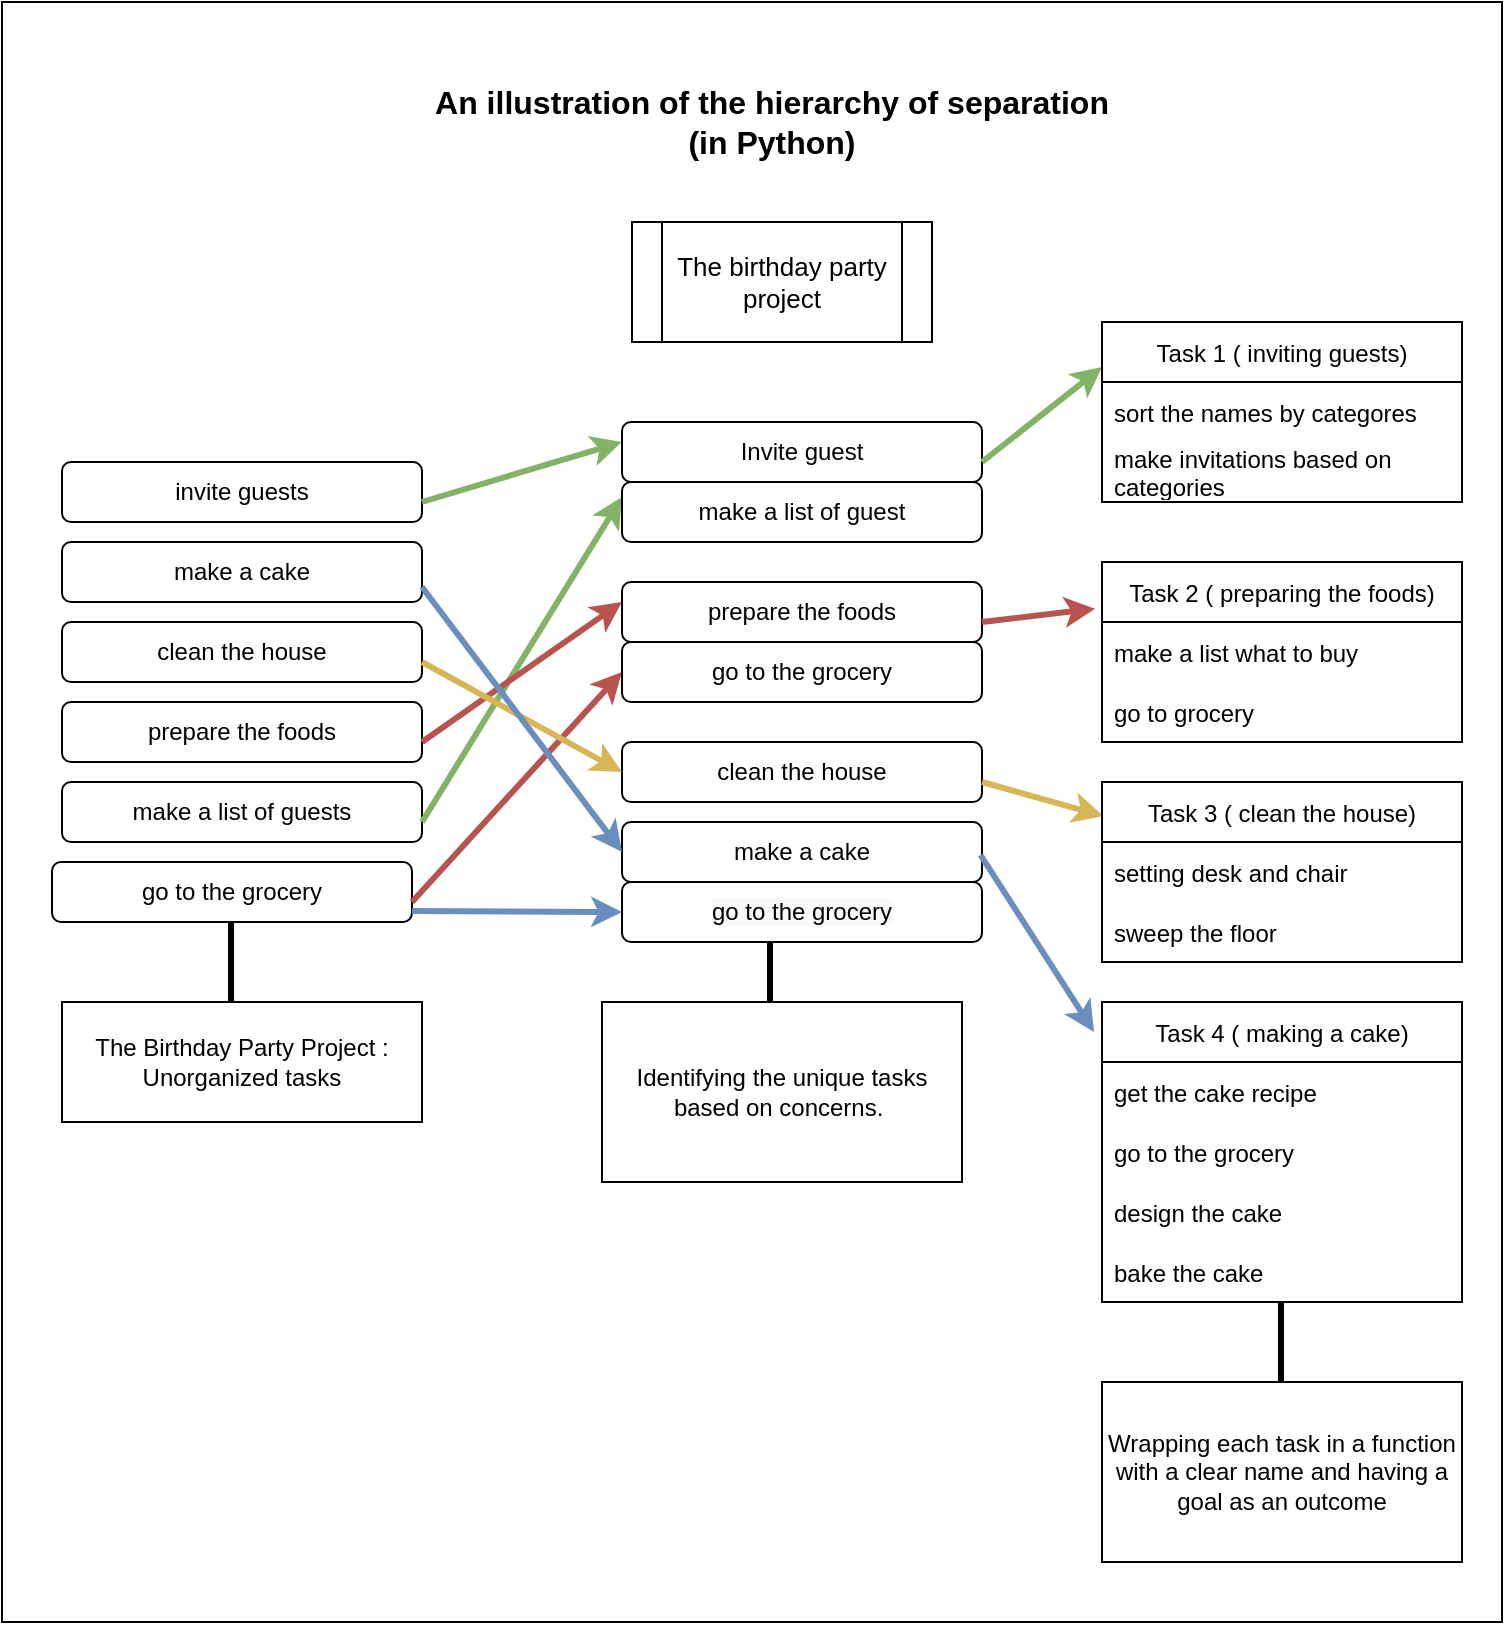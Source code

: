 <mxfile version="15.7.3" type="github">
  <diagram id="Z8oSRFcc_TdXN1HYZ3Sa" name="Page-1">
    <mxGraphModel dx="782" dy="371" grid="1" gridSize="10" guides="1" tooltips="1" connect="1" arrows="1" fold="1" page="1" pageScale="1" pageWidth="850" pageHeight="1100" math="0" shadow="0">
      <root>
        <mxCell id="0" />
        <mxCell id="1" parent="0" />
        <mxCell id="XaydzStIWkiV39wB9qNz-27" value="" style="rounded=0;whiteSpace=wrap;html=1;labelBackgroundColor=default;labelBorderColor=none;fontSize=16;fontColor=default;strokeColor=#000000;" vertex="1" parent="1">
          <mxGeometry x="40" y="90" width="750" height="810" as="geometry" />
        </mxCell>
        <mxCell id="XaydzStIWkiV39wB9qNz-24" value="" style="shape=process;whiteSpace=wrap;html=1;backgroundOutline=1;labelBackgroundColor=default;labelBorderColor=none;fontSize=13;fontColor=default;strokeColor=#FFFFFF;" vertex="1" parent="1">
          <mxGeometry x="340" y="200" width="120" height="60" as="geometry" />
        </mxCell>
        <mxCell id="YhBhr4THMw6StiY5WyYQ-9" value="invite guests" style="rounded=1;whiteSpace=wrap;html=1;" parent="1" vertex="1">
          <mxGeometry x="70" y="320" width="180" height="30" as="geometry" />
        </mxCell>
        <mxCell id="YhBhr4THMw6StiY5WyYQ-10" value="make a cake" style="rounded=1;whiteSpace=wrap;html=1;" parent="1" vertex="1">
          <mxGeometry x="70" y="360" width="180" height="30" as="geometry" />
        </mxCell>
        <mxCell id="YhBhr4THMw6StiY5WyYQ-12" value="clean the house" style="rounded=1;whiteSpace=wrap;html=1;" parent="1" vertex="1">
          <mxGeometry x="70" y="400" width="180" height="30" as="geometry" />
        </mxCell>
        <mxCell id="YhBhr4THMw6StiY5WyYQ-13" value="prepare the foods" style="rounded=1;whiteSpace=wrap;html=1;" parent="1" vertex="1">
          <mxGeometry x="70" y="440" width="180" height="30" as="geometry" />
        </mxCell>
        <mxCell id="YhBhr4THMw6StiY5WyYQ-14" value="make a list of guests" style="rounded=1;whiteSpace=wrap;html=1;" parent="1" vertex="1">
          <mxGeometry x="70" y="480" width="180" height="30" as="geometry" />
        </mxCell>
        <mxCell id="YhBhr4THMw6StiY5WyYQ-25" value="go to the grocery" style="rounded=1;whiteSpace=wrap;html=1;" parent="1" vertex="1">
          <mxGeometry x="65" y="520" width="180" height="30" as="geometry" />
        </mxCell>
        <mxCell id="YhBhr4THMw6StiY5WyYQ-51" value="" style="endArrow=classic;html=1;rounded=0;fillColor=#d5e8d4;strokeColor=#82b366;strokeWidth=3;" parent="1" edge="1">
          <mxGeometry width="50" height="50" relative="1" as="geometry">
            <mxPoint x="250" y="340" as="sourcePoint" />
            <mxPoint x="350" y="310" as="targetPoint" />
          </mxGeometry>
        </mxCell>
        <mxCell id="YhBhr4THMw6StiY5WyYQ-52" value="" style="endArrow=classic;html=1;rounded=0;entryX=0;entryY=0.25;entryDx=0;entryDy=0;fillColor=#647687;strokeColor=#82B366;strokeWidth=3;" parent="1" target="YhBhr4THMw6StiY5WyYQ-22" edge="1">
          <mxGeometry width="50" height="50" relative="1" as="geometry">
            <mxPoint x="250" y="500" as="sourcePoint" />
            <mxPoint x="340" y="330" as="targetPoint" />
          </mxGeometry>
        </mxCell>
        <mxCell id="YhBhr4THMw6StiY5WyYQ-54" value="" style="endArrow=classic;html=1;rounded=0;fillColor=#f8cecc;strokeColor=#b85450;strokeWidth=3;" parent="1" edge="1">
          <mxGeometry width="50" height="50" relative="1" as="geometry">
            <mxPoint x="250" y="460" as="sourcePoint" />
            <mxPoint x="350" y="390" as="targetPoint" />
          </mxGeometry>
        </mxCell>
        <mxCell id="YhBhr4THMw6StiY5WyYQ-55" value="" style="endArrow=classic;html=1;rounded=0;entryX=0;entryY=0.5;entryDx=0;entryDy=0;fillColor=#e1d5e7;strokeColor=#B85450;strokeWidth=3;" parent="1" target="YhBhr4THMw6StiY5WyYQ-15" edge="1">
          <mxGeometry width="50" height="50" relative="1" as="geometry">
            <mxPoint x="245" y="540" as="sourcePoint" />
            <mxPoint x="345" y="510" as="targetPoint" />
          </mxGeometry>
        </mxCell>
        <mxCell id="YhBhr4THMw6StiY5WyYQ-15" value="&lt;span&gt;go to the grocery&lt;/span&gt;" style="rounded=1;whiteSpace=wrap;html=1;" parent="1" vertex="1">
          <mxGeometry x="350" y="410" width="180" height="30" as="geometry" />
        </mxCell>
        <mxCell id="YhBhr4THMw6StiY5WyYQ-21" value="Invite guest" style="rounded=1;whiteSpace=wrap;html=1;" parent="1" vertex="1">
          <mxGeometry x="350" y="300" width="180" height="30" as="geometry" />
        </mxCell>
        <mxCell id="YhBhr4THMw6StiY5WyYQ-22" value="make a list of guest" style="rounded=1;whiteSpace=wrap;html=1;" parent="1" vertex="1">
          <mxGeometry x="350" y="330" width="180" height="30" as="geometry" />
        </mxCell>
        <mxCell id="YhBhr4THMw6StiY5WyYQ-23" value="prepare the foods" style="rounded=1;whiteSpace=wrap;html=1;" parent="1" vertex="1">
          <mxGeometry x="350" y="380" width="180" height="30" as="geometry" />
        </mxCell>
        <mxCell id="YhBhr4THMw6StiY5WyYQ-26" value="clean the house" style="rounded=1;whiteSpace=wrap;html=1;" parent="1" vertex="1">
          <mxGeometry x="350" y="460" width="180" height="30" as="geometry" />
        </mxCell>
        <mxCell id="YhBhr4THMw6StiY5WyYQ-28" value="make a cake" style="rounded=1;whiteSpace=wrap;html=1;" parent="1" vertex="1">
          <mxGeometry x="350" y="500" width="180" height="30" as="geometry" />
        </mxCell>
        <mxCell id="YhBhr4THMw6StiY5WyYQ-29" value="&#xa;&#xa;&lt;span style=&quot;color: rgb(0, 0, 0); font-family: helvetica; font-size: 12px; font-style: normal; font-weight: 400; letter-spacing: normal; text-align: center; text-indent: 0px; text-transform: none; word-spacing: 0px; background-color: rgb(248, 249, 250); display: inline; float: none;&quot;&gt;go to the grocery&lt;/span&gt;&#xa;&#xa;" style="rounded=1;whiteSpace=wrap;html=1;" parent="1" vertex="1">
          <mxGeometry x="350" y="530" width="180" height="30" as="geometry" />
        </mxCell>
        <mxCell id="YhBhr4THMw6StiY5WyYQ-57" value="" style="endArrow=classic;html=1;rounded=0;entryX=0;entryY=0.5;entryDx=0;entryDy=0;fillColor=#fff2cc;strokeColor=#d6b656;strokeWidth=3;" parent="1" target="YhBhr4THMw6StiY5WyYQ-26" edge="1">
          <mxGeometry width="50" height="50" relative="1" as="geometry">
            <mxPoint x="250" y="420" as="sourcePoint" />
            <mxPoint x="350" y="390" as="targetPoint" />
          </mxGeometry>
        </mxCell>
        <mxCell id="YhBhr4THMw6StiY5WyYQ-60" value="" style="endArrow=classic;html=1;rounded=0;exitX=1;exitY=0.75;exitDx=0;exitDy=0;fillColor=#dae8fc;strokeColor=#6c8ebf;strokeWidth=3;" parent="1" source="YhBhr4THMw6StiY5WyYQ-10" edge="1">
          <mxGeometry width="50" height="50" relative="1" as="geometry">
            <mxPoint x="245" y="375" as="sourcePoint" />
            <mxPoint x="350" y="515" as="targetPoint" />
          </mxGeometry>
        </mxCell>
        <mxCell id="YhBhr4THMw6StiY5WyYQ-62" value="" style="endArrow=classic;html=1;rounded=0;entryX=0;entryY=0.5;entryDx=0;entryDy=0;fillColor=#76608a;strokeColor=#6C8EBF;strokeWidth=3;" parent="1" target="YhBhr4THMw6StiY5WyYQ-29" edge="1">
          <mxGeometry width="50" height="50" relative="1" as="geometry">
            <mxPoint x="245" y="544.5" as="sourcePoint" />
            <mxPoint x="315" y="544.5" as="targetPoint" />
          </mxGeometry>
        </mxCell>
        <mxCell id="YhBhr4THMw6StiY5WyYQ-63" value="" style="endArrow=classic;html=1;rounded=0;entryX=0;entryY=0.25;entryDx=0;entryDy=0;strokeColor=#82B366;strokeWidth=3;" parent="1" target="YhBhr4THMw6StiY5WyYQ-31" edge="1">
          <mxGeometry width="50" height="50" relative="1" as="geometry">
            <mxPoint x="530" y="320" as="sourcePoint" />
            <mxPoint x="580" y="270" as="targetPoint" />
          </mxGeometry>
        </mxCell>
        <mxCell id="YhBhr4THMw6StiY5WyYQ-65" value="" style="endArrow=classic;html=1;rounded=0;entryX=-0.019;entryY=-0.222;entryDx=0;entryDy=0;entryPerimeter=0;strokeColor=#B85450;strokeWidth=3;" parent="1" edge="1" target="YhBhr4THMw6StiY5WyYQ-39">
          <mxGeometry width="50" height="50" relative="1" as="geometry">
            <mxPoint x="530" y="400" as="sourcePoint" />
            <mxPoint x="590" y="350" as="targetPoint" />
          </mxGeometry>
        </mxCell>
        <mxCell id="YhBhr4THMw6StiY5WyYQ-66" value="" style="endArrow=classic;html=1;rounded=0;entryX=0.004;entryY=0.189;entryDx=0;entryDy=0;entryPerimeter=0;strokeColor=#D6B656;strokeWidth=3;" parent="1" target="YhBhr4THMw6StiY5WyYQ-42" edge="1">
          <mxGeometry width="50" height="50" relative="1" as="geometry">
            <mxPoint x="530" y="480" as="sourcePoint" />
            <mxPoint x="580" y="430" as="targetPoint" />
          </mxGeometry>
        </mxCell>
        <mxCell id="YhBhr4THMw6StiY5WyYQ-68" value="" style="endArrow=classic;html=1;rounded=0;entryX=-0.022;entryY=0.1;entryDx=0;entryDy=0;entryPerimeter=0;strokeColor=#6C8EBF;strokeWidth=3;" parent="1" target="YhBhr4THMw6StiY5WyYQ-46" edge="1">
          <mxGeometry width="50" height="50" relative="1" as="geometry">
            <mxPoint x="529.28" y="516.5" as="sourcePoint" />
            <mxPoint x="590" y="533.51" as="targetPoint" />
          </mxGeometry>
        </mxCell>
        <mxCell id="YhBhr4THMw6StiY5WyYQ-69" value="" style="shape=image;html=1;verticalAlign=top;verticalLabelPosition=bottom;labelBackgroundColor=#ffffff;imageAspect=0;aspect=fixed;image=https://cdn2.iconfinder.com/data/icons/new-year-s-hand-drawn-basic/64/cake-128.png" parent="1" vertex="1">
          <mxGeometry x="120" y="230" width="70" height="70" as="geometry" />
        </mxCell>
        <mxCell id="XaydzStIWkiV39wB9qNz-3" value="Identifying the unique tasks based on concerns.&amp;nbsp;" style="rounded=0;whiteSpace=wrap;html=1;" vertex="1" parent="1">
          <mxGeometry x="340" y="590" width="180" height="90" as="geometry" />
        </mxCell>
        <mxCell id="XaydzStIWkiV39wB9qNz-8" value="The Birthday Party Project :&lt;br&gt;Unorganized tasks" style="rounded=0;whiteSpace=wrap;html=1;" vertex="1" parent="1">
          <mxGeometry x="70" y="590" width="180" height="60" as="geometry" />
        </mxCell>
        <mxCell id="XaydzStIWkiV39wB9qNz-10" value="Wrapping each task in a function with a clear name and having a goal as an outcome" style="rounded=0;whiteSpace=wrap;html=1;" vertex="1" parent="1">
          <mxGeometry x="590" y="780" width="180" height="90" as="geometry" />
        </mxCell>
        <mxCell id="XaydzStIWkiV39wB9qNz-17" value="An illustration of the hierarchy of separation &lt;br&gt;(in Python)" style="rounded=0;fontSize=16;fontStyle=1;fontColor=default;labelBorderColor=none;labelBackgroundColor=default;whiteSpace=wrap;html=1;strokeColor=#FFFFFF;" vertex="1" parent="1">
          <mxGeometry x="215" y="120" width="420" height="60" as="geometry" />
        </mxCell>
        <mxCell id="YhBhr4THMw6StiY5WyYQ-31" value="Task 1 ( inviting guests)" style="swimlane;fontStyle=0;childLayout=stackLayout;horizontal=1;startSize=30;horizontalStack=0;resizeParent=1;resizeParentMax=0;resizeLast=0;collapsible=1;marginBottom=0;" parent="1" vertex="1">
          <mxGeometry x="590" y="250" width="180" height="90" as="geometry" />
        </mxCell>
        <mxCell id="YhBhr4THMw6StiY5WyYQ-34" value="sort the names by categores" style="text;strokeColor=none;fillColor=none;align=left;verticalAlign=middle;spacingLeft=4;spacingRight=4;overflow=hidden;points=[[0,0.5],[1,0.5]];portConstraint=eastwest;rotatable=0;" parent="YhBhr4THMw6StiY5WyYQ-31" vertex="1">
          <mxGeometry y="30" width="180" height="30" as="geometry" />
        </mxCell>
        <mxCell id="YhBhr4THMw6StiY5WyYQ-37" value="make invitations based on &#xa;categories" style="text;strokeColor=none;fillColor=none;align=left;verticalAlign=middle;spacingLeft=4;spacingRight=4;overflow=hidden;points=[[0,0.5],[1,0.5]];portConstraint=eastwest;rotatable=0;" parent="YhBhr4THMw6StiY5WyYQ-31" vertex="1">
          <mxGeometry y="60" width="180" height="30" as="geometry" />
        </mxCell>
        <mxCell id="YhBhr4THMw6StiY5WyYQ-42" value="Task 3 ( clean the house)" style="swimlane;fontStyle=0;childLayout=stackLayout;horizontal=1;startSize=30;horizontalStack=0;resizeParent=1;resizeParentMax=0;resizeLast=0;collapsible=1;marginBottom=0;" parent="1" vertex="1">
          <mxGeometry x="590" y="480" width="180" height="90" as="geometry" />
        </mxCell>
        <mxCell id="YhBhr4THMw6StiY5WyYQ-44" value="setting desk and chair" style="text;strokeColor=none;fillColor=none;align=left;verticalAlign=middle;spacingLeft=4;spacingRight=4;overflow=hidden;points=[[0,0.5],[1,0.5]];portConstraint=eastwest;rotatable=0;" parent="YhBhr4THMw6StiY5WyYQ-42" vertex="1">
          <mxGeometry y="30" width="180" height="30" as="geometry" />
        </mxCell>
        <mxCell id="YhBhr4THMw6StiY5WyYQ-43" value="sweep the floor" style="text;strokeColor=none;fillColor=none;align=left;verticalAlign=middle;spacingLeft=4;spacingRight=4;overflow=hidden;points=[[0,0.5],[1,0.5]];portConstraint=eastwest;rotatable=0;" parent="YhBhr4THMw6StiY5WyYQ-42" vertex="1">
          <mxGeometry y="60" width="180" height="30" as="geometry" />
        </mxCell>
        <mxCell id="YhBhr4THMw6StiY5WyYQ-46" value="Task 4 ( making a cake)" style="swimlane;fontStyle=0;childLayout=stackLayout;horizontal=1;startSize=30;horizontalStack=0;resizeParent=1;resizeParentMax=0;resizeLast=0;collapsible=1;marginBottom=0;" parent="1" vertex="1">
          <mxGeometry x="590" y="590" width="180" height="150" as="geometry" />
        </mxCell>
        <mxCell id="YhBhr4THMw6StiY5WyYQ-47" value="get the cake recipe" style="text;strokeColor=none;fillColor=none;align=left;verticalAlign=middle;spacingLeft=4;spacingRight=4;overflow=hidden;points=[[0,0.5],[1,0.5]];portConstraint=eastwest;rotatable=0;" parent="YhBhr4THMw6StiY5WyYQ-46" vertex="1">
          <mxGeometry y="30" width="180" height="30" as="geometry" />
        </mxCell>
        <mxCell id="YhBhr4THMw6StiY5WyYQ-48" value="go to the grocery" style="text;strokeColor=none;fillColor=none;align=left;verticalAlign=middle;spacingLeft=4;spacingRight=4;overflow=hidden;points=[[0,0.5],[1,0.5]];portConstraint=eastwest;rotatable=0;" parent="YhBhr4THMw6StiY5WyYQ-46" vertex="1">
          <mxGeometry y="60" width="180" height="30" as="geometry" />
        </mxCell>
        <mxCell id="YhBhr4THMw6StiY5WyYQ-49" value="design the cake" style="text;strokeColor=none;fillColor=none;align=left;verticalAlign=middle;spacingLeft=4;spacingRight=4;overflow=hidden;points=[[0,0.5],[1,0.5]];portConstraint=eastwest;rotatable=0;" parent="YhBhr4THMw6StiY5WyYQ-46" vertex="1">
          <mxGeometry y="90" width="180" height="30" as="geometry" />
        </mxCell>
        <mxCell id="YhBhr4THMw6StiY5WyYQ-50" value="bake the cake" style="text;strokeColor=none;fillColor=none;align=left;verticalAlign=middle;spacingLeft=4;spacingRight=4;overflow=hidden;points=[[0,0.5],[1,0.5]];portConstraint=eastwest;rotatable=0;" parent="YhBhr4THMw6StiY5WyYQ-46" vertex="1">
          <mxGeometry y="120" width="180" height="30" as="geometry" />
        </mxCell>
        <mxCell id="YhBhr4THMw6StiY5WyYQ-38" value="Task 2 ( preparing the foods)" style="swimlane;fontStyle=0;childLayout=stackLayout;horizontal=1;startSize=30;horizontalStack=0;resizeParent=1;resizeParentMax=0;resizeLast=0;collapsible=1;marginBottom=0;" parent="1" vertex="1">
          <mxGeometry x="590" y="370" width="180" height="90" as="geometry" />
        </mxCell>
        <mxCell id="YhBhr4THMw6StiY5WyYQ-39" value="make a list what to buy" style="text;strokeColor=none;fillColor=none;align=left;verticalAlign=middle;spacingLeft=4;spacingRight=4;overflow=hidden;points=[[0,0.5],[1,0.5]];portConstraint=eastwest;rotatable=0;" parent="YhBhr4THMw6StiY5WyYQ-38" vertex="1">
          <mxGeometry y="30" width="180" height="30" as="geometry" />
        </mxCell>
        <mxCell id="YhBhr4THMw6StiY5WyYQ-40" value="go to grocery" style="text;strokeColor=none;fillColor=none;align=left;verticalAlign=middle;spacingLeft=4;spacingRight=4;overflow=hidden;points=[[0,0.5],[1,0.5]];portConstraint=eastwest;rotatable=0;" parent="YhBhr4THMw6StiY5WyYQ-38" vertex="1">
          <mxGeometry y="60" width="180" height="30" as="geometry" />
        </mxCell>
        <mxCell id="XaydzStIWkiV39wB9qNz-20" value="" style="endArrow=none;html=1;rounded=0;fontSize=17;fontColor=default;strokeColor=#000000;strokeWidth=3;" edge="1" parent="1">
          <mxGeometry width="50" height="50" relative="1" as="geometry">
            <mxPoint x="154.5" y="590" as="sourcePoint" />
            <mxPoint x="154.5" y="550" as="targetPoint" />
          </mxGeometry>
        </mxCell>
        <mxCell id="XaydzStIWkiV39wB9qNz-21" value="" style="endArrow=none;html=1;rounded=0;fontSize=17;fontColor=default;strokeColor=#000000;strokeWidth=3;" edge="1" parent="1">
          <mxGeometry width="50" height="50" relative="1" as="geometry">
            <mxPoint x="424" y="590" as="sourcePoint" />
            <mxPoint x="424" y="560" as="targetPoint" />
          </mxGeometry>
        </mxCell>
        <mxCell id="XaydzStIWkiV39wB9qNz-22" value="" style="endArrow=none;html=1;rounded=0;fontSize=17;fontColor=default;strokeColor=#000000;strokeWidth=3;" edge="1" parent="1">
          <mxGeometry width="50" height="50" relative="1" as="geometry">
            <mxPoint x="679.5" y="780" as="sourcePoint" />
            <mxPoint x="679.5" y="740" as="targetPoint" />
          </mxGeometry>
        </mxCell>
        <mxCell id="XaydzStIWkiV39wB9qNz-26" value="The birthday party project" style="shape=process;whiteSpace=wrap;backgroundOutline=1;labelBackgroundColor=default;labelBorderColor=none;fontSize=13;fontColor=default;strokeColor=#000000;html=1;" vertex="1" parent="1">
          <mxGeometry x="355" y="200" width="150" height="60" as="geometry" />
        </mxCell>
      </root>
    </mxGraphModel>
  </diagram>
</mxfile>

